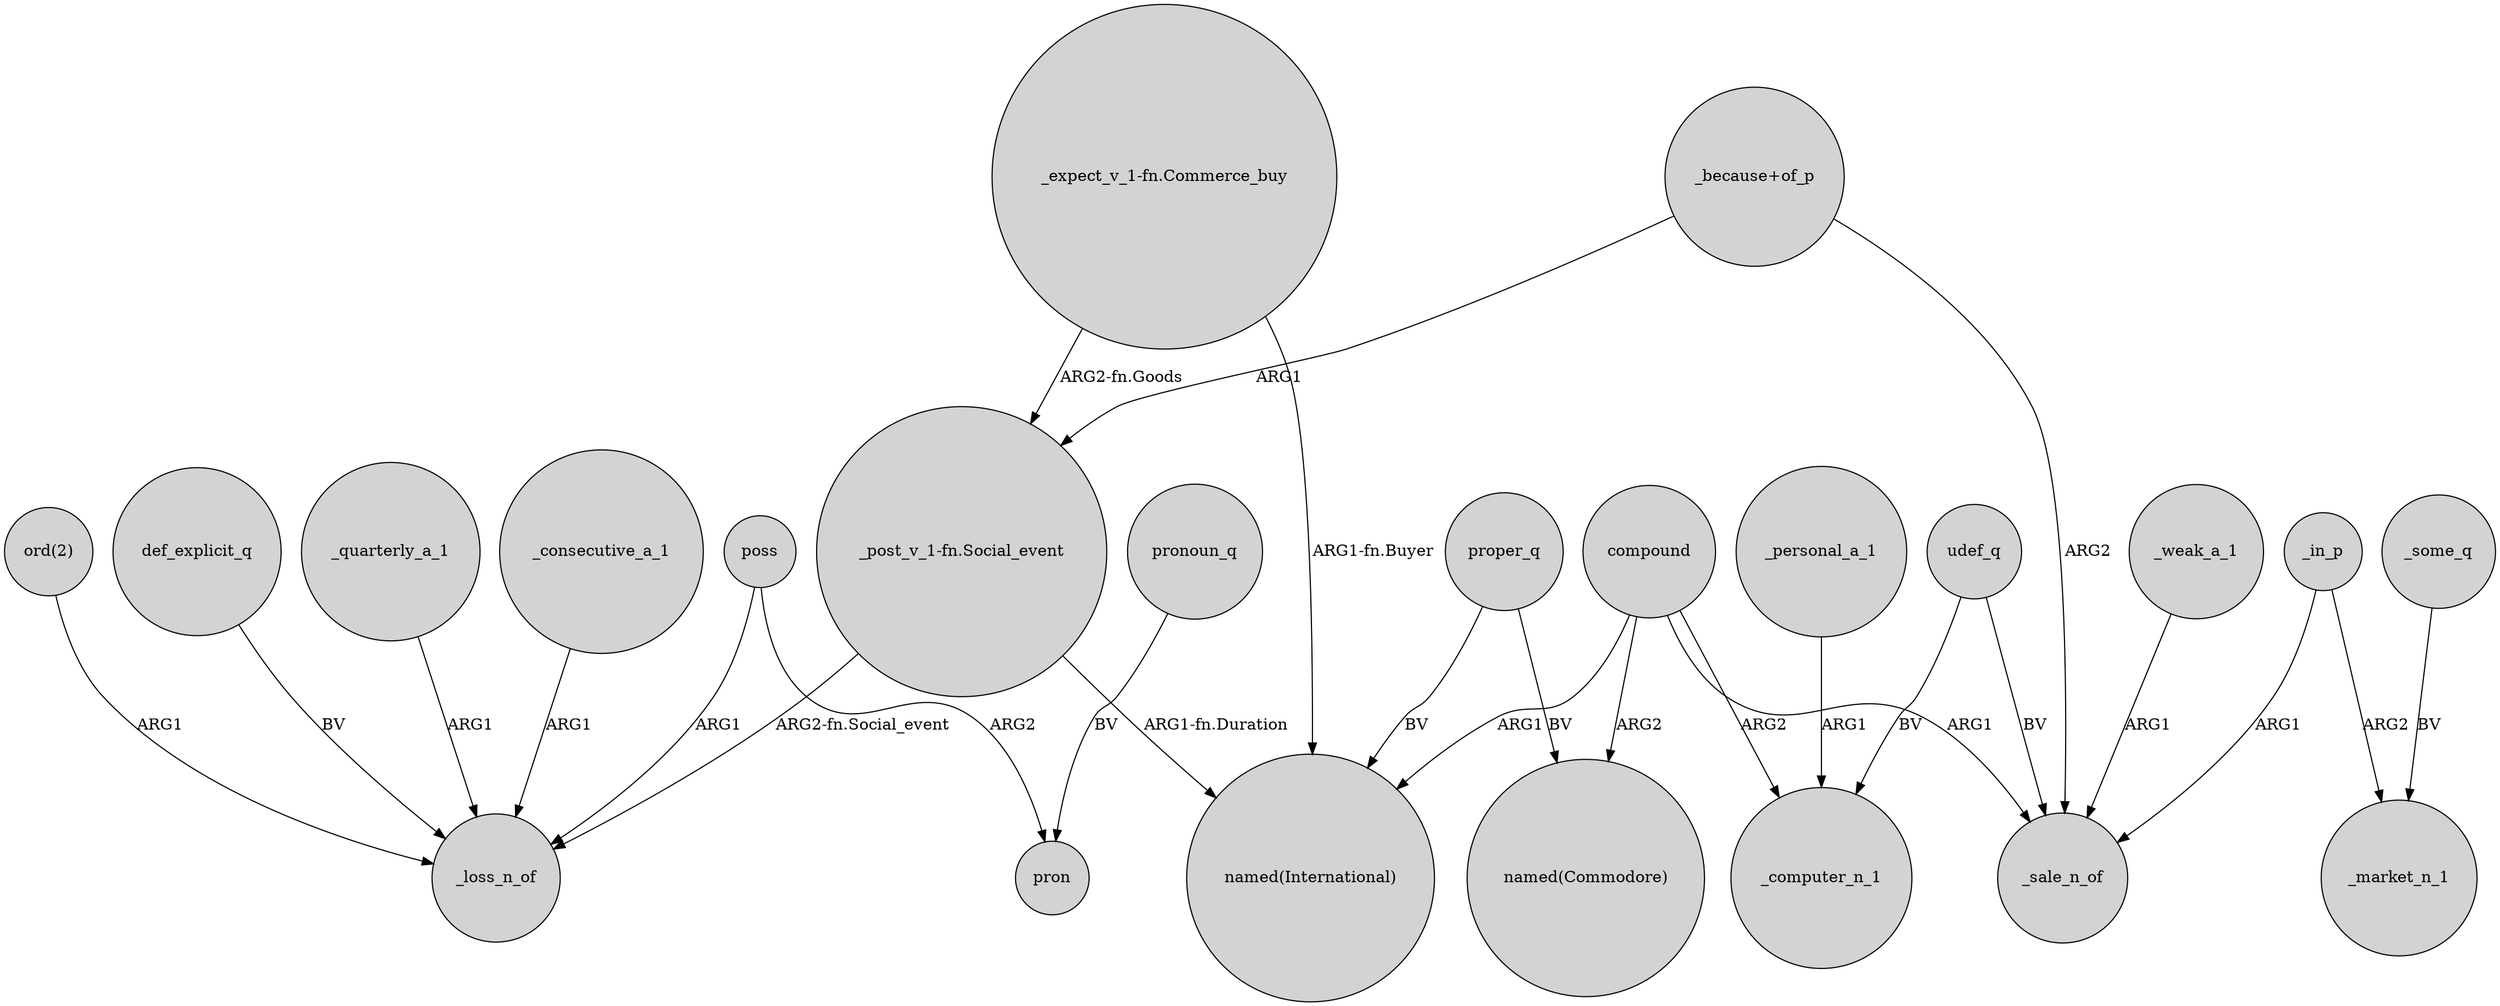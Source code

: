 digraph {
	node [shape=circle style=filled]
	"_post_v_1-fn.Social_event" -> _loss_n_of [label="ARG2-fn.Social_event"]
	"_expect_v_1-fn.Commerce_buy" -> "named(International)" [label="ARG1-fn.Buyer"]
	"_because+of_p" -> _sale_n_of [label=ARG2]
	def_explicit_q -> _loss_n_of [label=BV]
	_weak_a_1 -> _sale_n_of [label=ARG1]
	compound -> "named(International)" [label=ARG1]
	compound -> _computer_n_1 [label=ARG2]
	udef_q -> _sale_n_of [label=BV]
	_in_p -> _sale_n_of [label=ARG1]
	proper_q -> "named(Commodore)" [label=BV]
	pronoun_q -> pron [label=BV]
	poss -> pron [label=ARG2]
	_in_p -> _market_n_1 [label=ARG2]
	"_post_v_1-fn.Social_event" -> "named(International)" [label="ARG1-fn.Duration"]
	proper_q -> "named(International)" [label=BV]
	_quarterly_a_1 -> _loss_n_of [label=ARG1]
	udef_q -> _computer_n_1 [label=BV]
	_personal_a_1 -> _computer_n_1 [label=ARG1]
	_consecutive_a_1 -> _loss_n_of [label=ARG1]
	"ord(2)" -> _loss_n_of [label=ARG1]
	"_expect_v_1-fn.Commerce_buy" -> "_post_v_1-fn.Social_event" [label="ARG2-fn.Goods"]
	"_because+of_p" -> "_post_v_1-fn.Social_event" [label=ARG1]
	poss -> _loss_n_of [label=ARG1]
	compound -> _sale_n_of [label=ARG1]
	compound -> "named(Commodore)" [label=ARG2]
	_some_q -> _market_n_1 [label=BV]
}
